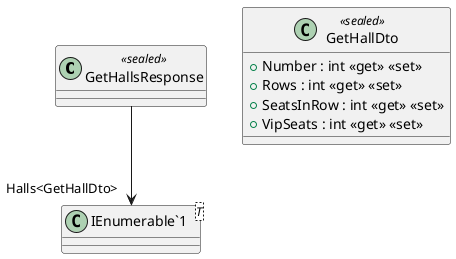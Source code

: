 @startuml
class GetHallsResponse <<sealed>> {
}
class GetHallDto <<sealed>> {
    + Number : int <<get>> <<set>>
    + Rows : int <<get>> <<set>>
    + SeatsInRow : int <<get>> <<set>>
    + VipSeats : int <<get>> <<set>>
}
class "IEnumerable`1"<T> {
}
GetHallsResponse --> "Halls<GetHallDto>" "IEnumerable`1"
@enduml
